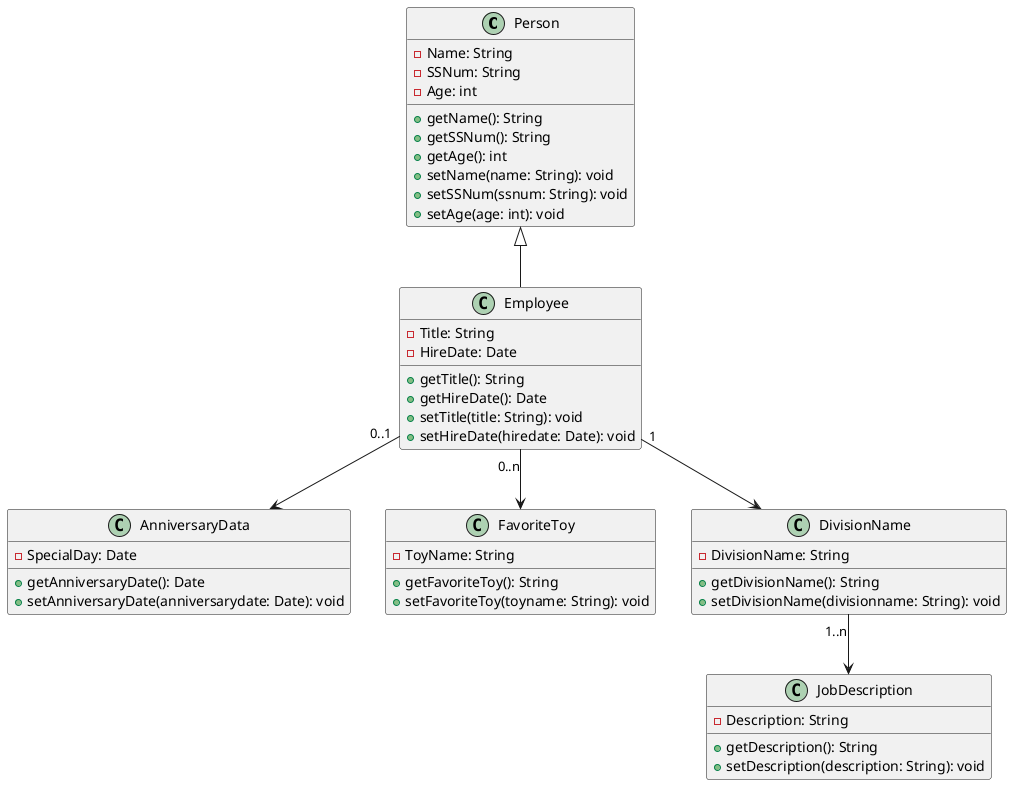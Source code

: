 @startuml EmployeeCardinality
class Person {
  - Name: String
  - SSNum: String
  - Age: int
  + getName(): String
  + getSSNum(): String
  + getAge(): int
  + setName(name: String): void
  + setSSNum(ssnum: String): void
  + setAge(age: int): void
}

class Employee {
  - Title: String
  - HireDate: Date
  + getTitle(): String
  + getHireDate(): Date
  + setTitle(title: String): void
  + setHireDate(hiredate: Date): void
}

class AnniversaryData {
  - SpecialDay: Date
  + getAnniversaryDate(): Date
  + setAnniversaryDate(anniversarydate: Date): void
}

class FavoriteToy {
  - ToyName: String
  + getFavoriteToy(): String
  + setFavoriteToy(toyname: String): void
}

class DivisionName {
  - DivisionName: String
  + getDivisionName(): String
  + setDivisionName(divisionname: String): void
}

class JobDescription {
  - Description: String
  + getDescription(): String
  + setDescription(description: String): void
}

Person <|-- Employee
Employee "0..1" --> AnniversaryData
Employee "0..n" --> FavoriteToy
Employee "1" --> DivisionName
DivisionName "1..n" --> JobDescription
@enduml

